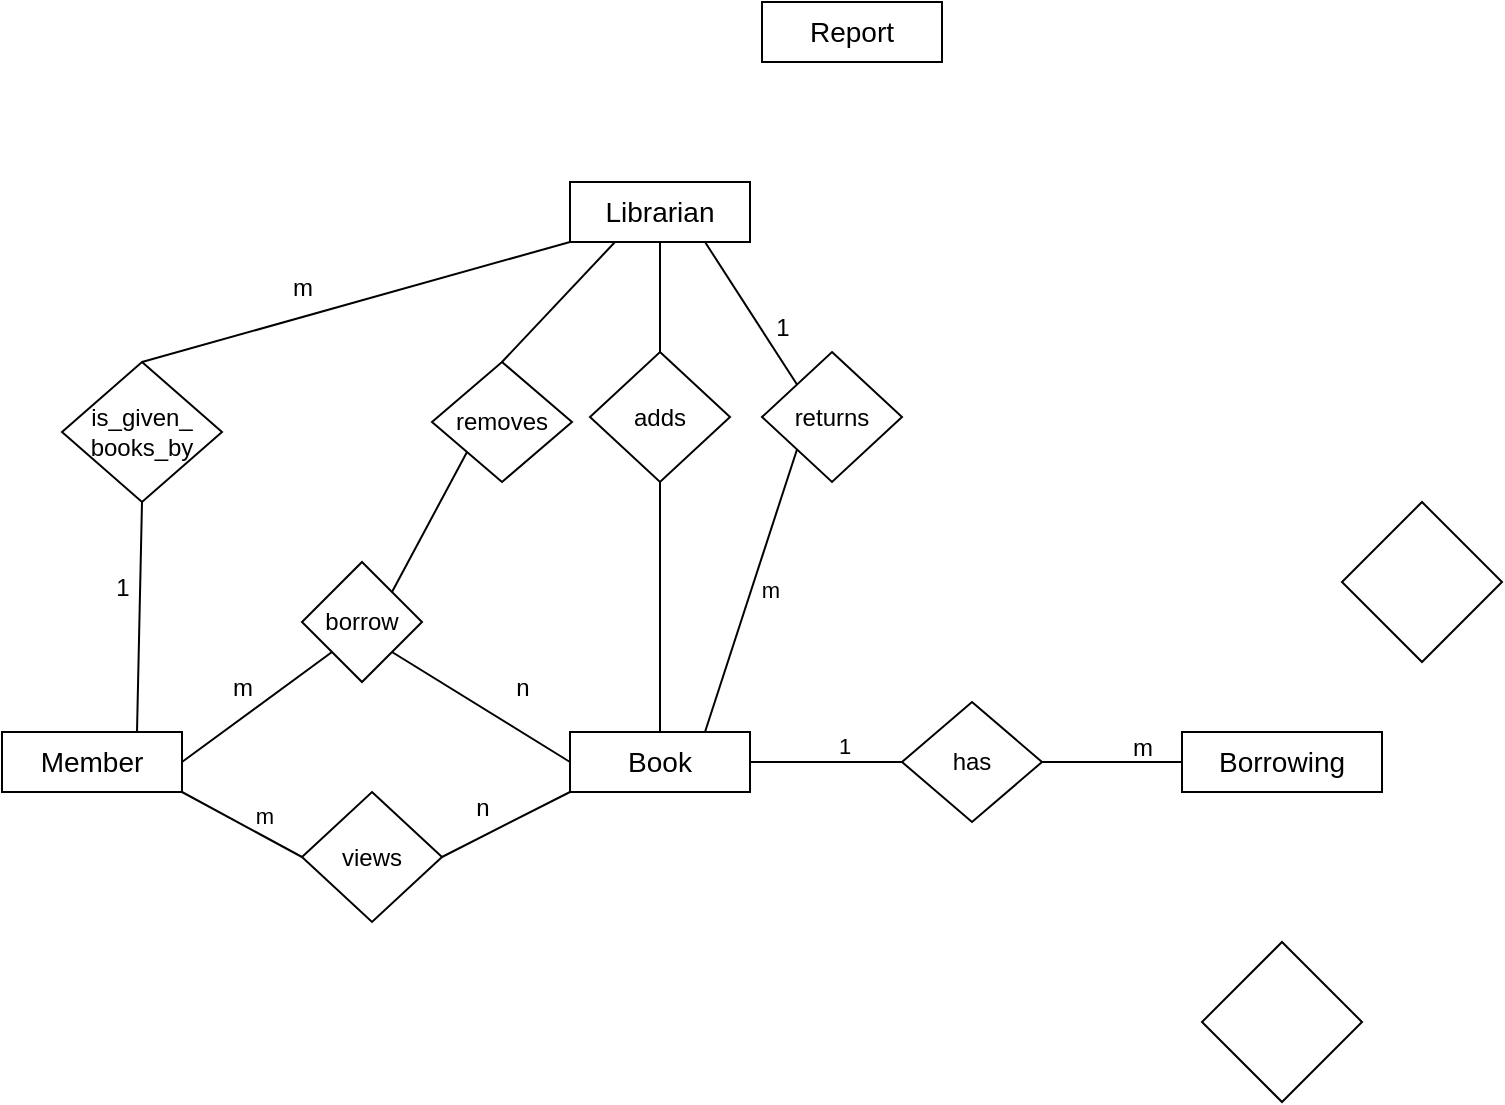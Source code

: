 <mxfile version="21.6.6" type="github">
  <diagram name="Page-1" id="8wrmEmwH4_2tLNOu9vzc">
    <mxGraphModel dx="1050" dy="566" grid="1" gridSize="10" guides="1" tooltips="1" connect="1" arrows="1" fold="1" page="1" pageScale="1" pageWidth="827" pageHeight="1169" math="0" shadow="0">
      <root>
        <mxCell id="0" />
        <mxCell id="1" parent="0" />
        <mxCell id="Mp4XWGw3tbu1l4GpmVqD-1" value="&lt;font style=&quot;font-size: 14px;&quot;&gt;Member&lt;/font&gt;" style="rounded=0;whiteSpace=wrap;html=1;" vertex="1" parent="1">
          <mxGeometry x="40" y="505" width="90" height="30" as="geometry" />
        </mxCell>
        <mxCell id="Mp4XWGw3tbu1l4GpmVqD-2" value="&lt;font style=&quot;font-size: 14px;&quot;&gt;Report&lt;/font&gt;" style="rounded=0;whiteSpace=wrap;html=1;" vertex="1" parent="1">
          <mxGeometry x="420" y="140" width="90" height="30" as="geometry" />
        </mxCell>
        <mxCell id="Mp4XWGw3tbu1l4GpmVqD-3" value="&lt;font style=&quot;font-size: 14px;&quot;&gt;Borrowing&lt;/font&gt;" style="rounded=0;whiteSpace=wrap;html=1;" vertex="1" parent="1">
          <mxGeometry x="630" y="505" width="100" height="30" as="geometry" />
        </mxCell>
        <mxCell id="Mp4XWGw3tbu1l4GpmVqD-4" value="&lt;font style=&quot;font-size: 14px;&quot;&gt;Book&lt;/font&gt;" style="rounded=0;whiteSpace=wrap;html=1;" vertex="1" parent="1">
          <mxGeometry x="324" y="505" width="90" height="30" as="geometry" />
        </mxCell>
        <mxCell id="Mp4XWGw3tbu1l4GpmVqD-5" value="&lt;font style=&quot;font-size: 14px;&quot;&gt;Librarian&lt;/font&gt;" style="rounded=0;whiteSpace=wrap;html=1;" vertex="1" parent="1">
          <mxGeometry x="324" y="230" width="90" height="30" as="geometry" />
        </mxCell>
        <mxCell id="Mp4XWGw3tbu1l4GpmVqD-6" value="views" style="rhombus;whiteSpace=wrap;html=1;" vertex="1" parent="1">
          <mxGeometry x="190" y="535" width="70" height="65" as="geometry" />
        </mxCell>
        <mxCell id="Mp4XWGw3tbu1l4GpmVqD-7" value="has" style="rhombus;whiteSpace=wrap;html=1;" vertex="1" parent="1">
          <mxGeometry x="490" y="490" width="70" height="60" as="geometry" />
        </mxCell>
        <mxCell id="Mp4XWGw3tbu1l4GpmVqD-8" value="removes" style="rhombus;whiteSpace=wrap;html=1;" vertex="1" parent="1">
          <mxGeometry x="255" y="320" width="70" height="60" as="geometry" />
        </mxCell>
        <mxCell id="Mp4XWGw3tbu1l4GpmVqD-9" value="returns" style="rhombus;whiteSpace=wrap;html=1;" vertex="1" parent="1">
          <mxGeometry x="420" y="315" width="70" height="65" as="geometry" />
        </mxCell>
        <mxCell id="Mp4XWGw3tbu1l4GpmVqD-10" value="adds" style="rhombus;whiteSpace=wrap;html=1;" vertex="1" parent="1">
          <mxGeometry x="334" y="315" width="70" height="65" as="geometry" />
        </mxCell>
        <mxCell id="Mp4XWGw3tbu1l4GpmVqD-11" value="" style="rhombus;whiteSpace=wrap;html=1;" vertex="1" parent="1">
          <mxGeometry x="640" y="610" width="80" height="80" as="geometry" />
        </mxCell>
        <mxCell id="Mp4XWGw3tbu1l4GpmVqD-12" value="is_given_&lt;br&gt;books_by" style="rhombus;whiteSpace=wrap;html=1;" vertex="1" parent="1">
          <mxGeometry x="70" y="320" width="80" height="70" as="geometry" />
        </mxCell>
        <mxCell id="Mp4XWGw3tbu1l4GpmVqD-13" value="borrow" style="rhombus;whiteSpace=wrap;html=1;" vertex="1" parent="1">
          <mxGeometry x="190" y="420" width="60" height="60" as="geometry" />
        </mxCell>
        <mxCell id="Mp4XWGw3tbu1l4GpmVqD-14" value="" style="rhombus;whiteSpace=wrap;html=1;" vertex="1" parent="1">
          <mxGeometry x="710" y="390" width="80" height="80" as="geometry" />
        </mxCell>
        <mxCell id="Mp4XWGw3tbu1l4GpmVqD-16" value="" style="endArrow=none;html=1;rounded=0;exitX=1;exitY=0.5;exitDx=0;exitDy=0;entryX=0;entryY=0.5;entryDx=0;entryDy=0;" edge="1" parent="1" source="Mp4XWGw3tbu1l4GpmVqD-4" target="Mp4XWGw3tbu1l4GpmVqD-7">
          <mxGeometry width="50" height="50" relative="1" as="geometry">
            <mxPoint x="390" y="570" as="sourcePoint" />
            <mxPoint x="440" y="520" as="targetPoint" />
          </mxGeometry>
        </mxCell>
        <mxCell id="Mp4XWGw3tbu1l4GpmVqD-41" value="1" style="edgeLabel;html=1;align=center;verticalAlign=middle;resizable=0;points=[];" vertex="1" connectable="0" parent="Mp4XWGw3tbu1l4GpmVqD-16">
          <mxGeometry x="0.232" y="8" relative="1" as="geometry">
            <mxPoint as="offset" />
          </mxGeometry>
        </mxCell>
        <mxCell id="Mp4XWGw3tbu1l4GpmVqD-17" value="" style="endArrow=none;html=1;rounded=0;exitX=1;exitY=0.5;exitDx=0;exitDy=0;entryX=0;entryY=1;entryDx=0;entryDy=0;" edge="1" parent="1" source="Mp4XWGw3tbu1l4GpmVqD-1" target="Mp4XWGw3tbu1l4GpmVqD-13">
          <mxGeometry width="50" height="50" relative="1" as="geometry">
            <mxPoint x="150" y="585" as="sourcePoint" />
            <mxPoint x="200" y="535" as="targetPoint" />
          </mxGeometry>
        </mxCell>
        <mxCell id="Mp4XWGw3tbu1l4GpmVqD-21" value="" style="endArrow=none;html=1;rounded=0;exitX=1;exitY=0.5;exitDx=0;exitDy=0;entryX=0;entryY=0.5;entryDx=0;entryDy=0;" edge="1" parent="1" source="Mp4XWGw3tbu1l4GpmVqD-7" target="Mp4XWGw3tbu1l4GpmVqD-3">
          <mxGeometry width="50" height="50" relative="1" as="geometry">
            <mxPoint x="570" y="570" as="sourcePoint" />
            <mxPoint x="620" y="520" as="targetPoint" />
          </mxGeometry>
        </mxCell>
        <mxCell id="Mp4XWGw3tbu1l4GpmVqD-22" value="" style="endArrow=none;html=1;rounded=0;exitX=1;exitY=1;exitDx=0;exitDy=0;entryX=0;entryY=0.5;entryDx=0;entryDy=0;" edge="1" parent="1" source="Mp4XWGw3tbu1l4GpmVqD-13" target="Mp4XWGw3tbu1l4GpmVqD-4">
          <mxGeometry width="50" height="50" relative="1" as="geometry">
            <mxPoint x="260" y="570" as="sourcePoint" />
            <mxPoint x="310" y="520" as="targetPoint" />
          </mxGeometry>
        </mxCell>
        <mxCell id="Mp4XWGw3tbu1l4GpmVqD-23" value="" style="endArrow=none;html=1;rounded=0;exitX=1;exitY=0.5;exitDx=0;exitDy=0;entryX=0;entryY=1;entryDx=0;entryDy=0;" edge="1" parent="1" source="Mp4XWGw3tbu1l4GpmVqD-6" target="Mp4XWGw3tbu1l4GpmVqD-4">
          <mxGeometry width="50" height="50" relative="1" as="geometry">
            <mxPoint x="280" y="560" as="sourcePoint" />
            <mxPoint x="344" y="600" as="targetPoint" />
          </mxGeometry>
        </mxCell>
        <mxCell id="Mp4XWGw3tbu1l4GpmVqD-24" value="" style="endArrow=none;html=1;rounded=0;exitX=1;exitY=1;exitDx=0;exitDy=0;entryX=0;entryY=0.5;entryDx=0;entryDy=0;" edge="1" parent="1" source="Mp4XWGw3tbu1l4GpmVqD-1" target="Mp4XWGw3tbu1l4GpmVqD-6">
          <mxGeometry width="50" height="50" relative="1" as="geometry">
            <mxPoint x="120" y="580" as="sourcePoint" />
            <mxPoint x="184" y="620" as="targetPoint" />
          </mxGeometry>
        </mxCell>
        <mxCell id="Mp4XWGw3tbu1l4GpmVqD-37" value="m" style="edgeLabel;html=1;align=center;verticalAlign=middle;resizable=0;points=[];" vertex="1" connectable="0" parent="Mp4XWGw3tbu1l4GpmVqD-24">
          <mxGeometry x="0.225" y="9" relative="1" as="geometry">
            <mxPoint as="offset" />
          </mxGeometry>
        </mxCell>
        <mxCell id="Mp4XWGw3tbu1l4GpmVqD-25" value="" style="endArrow=none;html=1;rounded=0;exitX=0.75;exitY=0;exitDx=0;exitDy=0;entryX=0.5;entryY=1;entryDx=0;entryDy=0;" edge="1" parent="1" source="Mp4XWGw3tbu1l4GpmVqD-1" target="Mp4XWGw3tbu1l4GpmVqD-12">
          <mxGeometry width="50" height="50" relative="1" as="geometry">
            <mxPoint x="110" y="450" as="sourcePoint" />
            <mxPoint x="160" y="400" as="targetPoint" />
          </mxGeometry>
        </mxCell>
        <mxCell id="Mp4XWGw3tbu1l4GpmVqD-26" value="" style="endArrow=none;html=1;rounded=0;exitX=0.5;exitY=0;exitDx=0;exitDy=0;entryX=0;entryY=1;entryDx=0;entryDy=0;" edge="1" parent="1" source="Mp4XWGw3tbu1l4GpmVqD-12" target="Mp4XWGw3tbu1l4GpmVqD-5">
          <mxGeometry width="50" height="50" relative="1" as="geometry">
            <mxPoint x="150" y="290" as="sourcePoint" />
            <mxPoint x="200" y="240" as="targetPoint" />
          </mxGeometry>
        </mxCell>
        <mxCell id="Mp4XWGw3tbu1l4GpmVqD-27" value="" style="endArrow=none;html=1;rounded=0;exitX=1;exitY=0;exitDx=0;exitDy=0;entryX=0;entryY=1;entryDx=0;entryDy=0;" edge="1" parent="1" source="Mp4XWGw3tbu1l4GpmVqD-13" target="Mp4XWGw3tbu1l4GpmVqD-8">
          <mxGeometry width="50" height="50" relative="1" as="geometry">
            <mxPoint x="260" y="430" as="sourcePoint" />
            <mxPoint x="310" y="380" as="targetPoint" />
          </mxGeometry>
        </mxCell>
        <mxCell id="Mp4XWGw3tbu1l4GpmVqD-28" value="" style="endArrow=none;html=1;rounded=0;exitX=0.5;exitY=0;exitDx=0;exitDy=0;entryX=0.5;entryY=1;entryDx=0;entryDy=0;" edge="1" parent="1" source="Mp4XWGw3tbu1l4GpmVqD-10" target="Mp4XWGw3tbu1l4GpmVqD-5">
          <mxGeometry width="50" height="50" relative="1" as="geometry">
            <mxPoint x="370" y="300" as="sourcePoint" />
            <mxPoint x="420" y="250" as="targetPoint" />
          </mxGeometry>
        </mxCell>
        <mxCell id="Mp4XWGw3tbu1l4GpmVqD-29" value="" style="endArrow=none;html=1;rounded=0;exitX=0.75;exitY=0;exitDx=0;exitDy=0;entryX=0;entryY=1;entryDx=0;entryDy=0;" edge="1" parent="1" source="Mp4XWGw3tbu1l4GpmVqD-4" target="Mp4XWGw3tbu1l4GpmVqD-9">
          <mxGeometry width="50" height="50" relative="1" as="geometry">
            <mxPoint x="420" y="470" as="sourcePoint" />
            <mxPoint x="470" y="420" as="targetPoint" />
          </mxGeometry>
        </mxCell>
        <mxCell id="Mp4XWGw3tbu1l4GpmVqD-40" value="m" style="edgeLabel;html=1;align=center;verticalAlign=middle;resizable=0;points=[];" vertex="1" connectable="0" parent="Mp4XWGw3tbu1l4GpmVqD-29">
          <mxGeometry x="0.051" y="-9" relative="1" as="geometry">
            <mxPoint as="offset" />
          </mxGeometry>
        </mxCell>
        <mxCell id="Mp4XWGw3tbu1l4GpmVqD-30" value="" style="endArrow=none;html=1;rounded=0;exitX=0.75;exitY=1;exitDx=0;exitDy=0;entryX=0;entryY=0;entryDx=0;entryDy=0;" edge="1" parent="1" source="Mp4XWGw3tbu1l4GpmVqD-5" target="Mp4XWGw3tbu1l4GpmVqD-9">
          <mxGeometry width="50" height="50" relative="1" as="geometry">
            <mxPoint x="430" y="315" as="sourcePoint" />
            <mxPoint x="480" y="265" as="targetPoint" />
          </mxGeometry>
        </mxCell>
        <mxCell id="Mp4XWGw3tbu1l4GpmVqD-31" value="" style="endArrow=none;html=1;rounded=0;entryX=0.5;entryY=1;entryDx=0;entryDy=0;exitX=0.5;exitY=0;exitDx=0;exitDy=0;" edge="1" parent="1" source="Mp4XWGw3tbu1l4GpmVqD-4" target="Mp4XWGw3tbu1l4GpmVqD-10">
          <mxGeometry width="50" height="50" relative="1" as="geometry">
            <mxPoint x="340" y="450" as="sourcePoint" />
            <mxPoint x="390" y="400" as="targetPoint" />
          </mxGeometry>
        </mxCell>
        <mxCell id="Mp4XWGw3tbu1l4GpmVqD-32" value="" style="endArrow=none;html=1;rounded=0;exitX=0.5;exitY=0;exitDx=0;exitDy=0;entryX=0.25;entryY=1;entryDx=0;entryDy=0;" edge="1" parent="1" source="Mp4XWGw3tbu1l4GpmVqD-8" target="Mp4XWGw3tbu1l4GpmVqD-5">
          <mxGeometry width="50" height="50" relative="1" as="geometry">
            <mxPoint x="300" y="290" as="sourcePoint" />
            <mxPoint x="350" y="240" as="targetPoint" />
          </mxGeometry>
        </mxCell>
        <mxCell id="Mp4XWGw3tbu1l4GpmVqD-33" value="m" style="text;html=1;align=center;verticalAlign=middle;resizable=0;points=[];autosize=1;strokeColor=none;fillColor=none;" vertex="1" parent="1">
          <mxGeometry x="175" y="268" width="30" height="30" as="geometry" />
        </mxCell>
        <mxCell id="Mp4XWGw3tbu1l4GpmVqD-34" value="1" style="text;html=1;align=center;verticalAlign=middle;resizable=0;points=[];autosize=1;strokeColor=none;fillColor=none;" vertex="1" parent="1">
          <mxGeometry x="85" y="418" width="30" height="30" as="geometry" />
        </mxCell>
        <mxCell id="Mp4XWGw3tbu1l4GpmVqD-35" value="m" style="text;html=1;align=center;verticalAlign=middle;resizable=0;points=[];autosize=1;strokeColor=none;fillColor=none;" vertex="1" parent="1">
          <mxGeometry x="145" y="468" width="30" height="30" as="geometry" />
        </mxCell>
        <mxCell id="Mp4XWGw3tbu1l4GpmVqD-36" value="n" style="text;html=1;align=center;verticalAlign=middle;resizable=0;points=[];autosize=1;strokeColor=none;fillColor=none;" vertex="1" parent="1">
          <mxGeometry x="285" y="468" width="30" height="30" as="geometry" />
        </mxCell>
        <mxCell id="Mp4XWGw3tbu1l4GpmVqD-38" value="n" style="text;html=1;align=center;verticalAlign=middle;resizable=0;points=[];autosize=1;strokeColor=none;fillColor=none;" vertex="1" parent="1">
          <mxGeometry x="265" y="528" width="30" height="30" as="geometry" />
        </mxCell>
        <mxCell id="Mp4XWGw3tbu1l4GpmVqD-39" value="1" style="text;html=1;align=center;verticalAlign=middle;resizable=0;points=[];autosize=1;strokeColor=none;fillColor=none;" vertex="1" parent="1">
          <mxGeometry x="415" y="288" width="30" height="30" as="geometry" />
        </mxCell>
        <mxCell id="Mp4XWGw3tbu1l4GpmVqD-42" value="m" style="text;html=1;align=center;verticalAlign=middle;resizable=0;points=[];autosize=1;strokeColor=none;fillColor=none;" vertex="1" parent="1">
          <mxGeometry x="595" y="498" width="30" height="30" as="geometry" />
        </mxCell>
      </root>
    </mxGraphModel>
  </diagram>
</mxfile>
